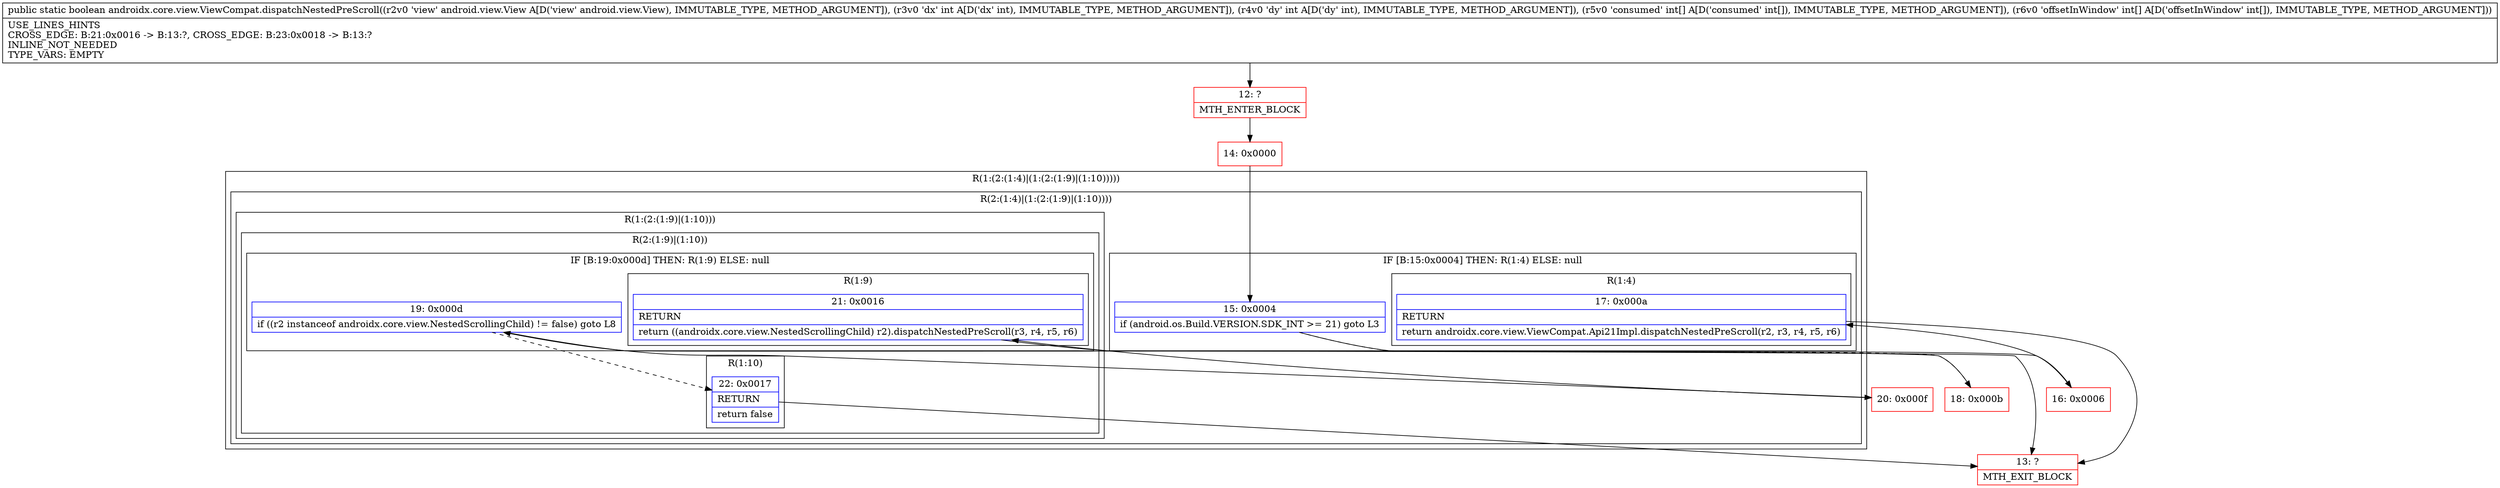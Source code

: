 digraph "CFG forandroidx.core.view.ViewCompat.dispatchNestedPreScroll(Landroid\/view\/View;II[I[I)Z" {
subgraph cluster_Region_1299908608 {
label = "R(1:(2:(1:4)|(1:(2:(1:9)|(1:10)))))";
node [shape=record,color=blue];
subgraph cluster_Region_1448650789 {
label = "R(2:(1:4)|(1:(2:(1:9)|(1:10))))";
node [shape=record,color=blue];
subgraph cluster_IfRegion_208999214 {
label = "IF [B:15:0x0004] THEN: R(1:4) ELSE: null";
node [shape=record,color=blue];
Node_15 [shape=record,label="{15\:\ 0x0004|if (android.os.Build.VERSION.SDK_INT \>= 21) goto L3\l}"];
subgraph cluster_Region_1711119008 {
label = "R(1:4)";
node [shape=record,color=blue];
Node_17 [shape=record,label="{17\:\ 0x000a|RETURN\l|return androidx.core.view.ViewCompat.Api21Impl.dispatchNestedPreScroll(r2, r3, r4, r5, r6)\l}"];
}
}
subgraph cluster_Region_1884529943 {
label = "R(1:(2:(1:9)|(1:10)))";
node [shape=record,color=blue];
subgraph cluster_Region_1666785976 {
label = "R(2:(1:9)|(1:10))";
node [shape=record,color=blue];
subgraph cluster_IfRegion_1200730526 {
label = "IF [B:19:0x000d] THEN: R(1:9) ELSE: null";
node [shape=record,color=blue];
Node_19 [shape=record,label="{19\:\ 0x000d|if ((r2 instanceof androidx.core.view.NestedScrollingChild) != false) goto L8\l}"];
subgraph cluster_Region_1311775574 {
label = "R(1:9)";
node [shape=record,color=blue];
Node_21 [shape=record,label="{21\:\ 0x0016|RETURN\l|return ((androidx.core.view.NestedScrollingChild) r2).dispatchNestedPreScroll(r3, r4, r5, r6)\l}"];
}
}
subgraph cluster_Region_589722778 {
label = "R(1:10)";
node [shape=record,color=blue];
Node_22 [shape=record,label="{22\:\ 0x0017|RETURN\l|return false\l}"];
}
}
}
}
}
Node_12 [shape=record,color=red,label="{12\:\ ?|MTH_ENTER_BLOCK\l}"];
Node_14 [shape=record,color=red,label="{14\:\ 0x0000}"];
Node_16 [shape=record,color=red,label="{16\:\ 0x0006}"];
Node_13 [shape=record,color=red,label="{13\:\ ?|MTH_EXIT_BLOCK\l}"];
Node_18 [shape=record,color=red,label="{18\:\ 0x000b}"];
Node_20 [shape=record,color=red,label="{20\:\ 0x000f}"];
MethodNode[shape=record,label="{public static boolean androidx.core.view.ViewCompat.dispatchNestedPreScroll((r2v0 'view' android.view.View A[D('view' android.view.View), IMMUTABLE_TYPE, METHOD_ARGUMENT]), (r3v0 'dx' int A[D('dx' int), IMMUTABLE_TYPE, METHOD_ARGUMENT]), (r4v0 'dy' int A[D('dy' int), IMMUTABLE_TYPE, METHOD_ARGUMENT]), (r5v0 'consumed' int[] A[D('consumed' int[]), IMMUTABLE_TYPE, METHOD_ARGUMENT]), (r6v0 'offsetInWindow' int[] A[D('offsetInWindow' int[]), IMMUTABLE_TYPE, METHOD_ARGUMENT]))  | USE_LINES_HINTS\lCROSS_EDGE: B:21:0x0016 \-\> B:13:?, CROSS_EDGE: B:23:0x0018 \-\> B:13:?\lINLINE_NOT_NEEDED\lTYPE_VARS: EMPTY\l}"];
MethodNode -> Node_12;Node_15 -> Node_16;
Node_15 -> Node_18[style=dashed];
Node_17 -> Node_13;
Node_19 -> Node_20;
Node_19 -> Node_22[style=dashed];
Node_21 -> Node_13;
Node_22 -> Node_13;
Node_12 -> Node_14;
Node_14 -> Node_15;
Node_16 -> Node_17;
Node_18 -> Node_19;
Node_20 -> Node_21;
}

